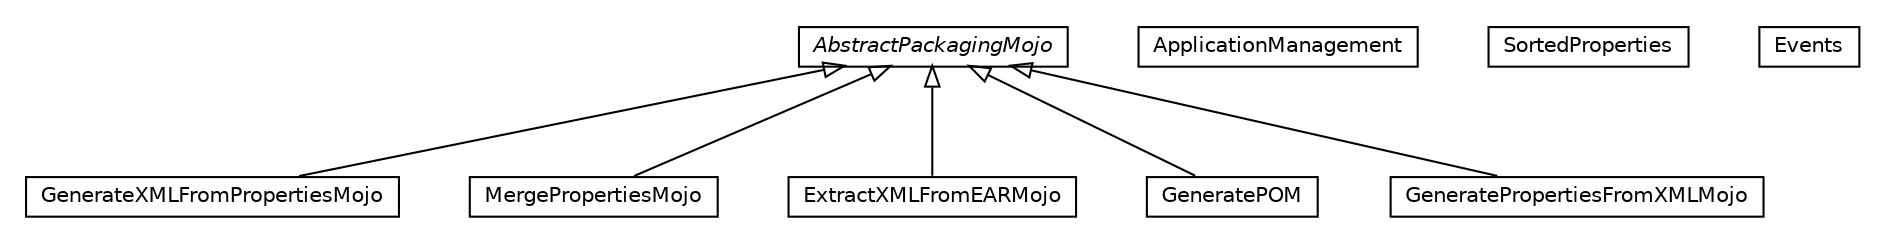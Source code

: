 #!/usr/local/bin/dot
#
# Class diagram 
# Generated by UMLGraph version R5_6-24-gf6e263 (http://www.umlgraph.org/)
#

digraph G {
	edge [fontname="Helvetica",fontsize=10,labelfontname="Helvetica",labelfontsize=10];
	node [fontname="Helvetica",fontsize=10,shape=plaintext];
	nodesep=0.25;
	ranksep=0.5;
	// fr.fastconnect.factory.tibco.bw.maven.packaging.GenerateXMLFromPropertiesMojo
	c143 [label=<<table title="fr.fastconnect.factory.tibco.bw.maven.packaging.GenerateXMLFromPropertiesMojo" border="0" cellborder="1" cellspacing="0" cellpadding="2" port="p" href="./GenerateXMLFromPropertiesMojo.html">
		<tr><td><table border="0" cellspacing="0" cellpadding="1">
<tr><td align="center" balign="center"> GenerateXMLFromPropertiesMojo </td></tr>
		</table></td></tr>
		</table>>, URL="./GenerateXMLFromPropertiesMojo.html", fontname="Helvetica", fontcolor="black", fontsize=10.0];
	// fr.fastconnect.factory.tibco.bw.maven.packaging.MergePropertiesMojo
	c144 [label=<<table title="fr.fastconnect.factory.tibco.bw.maven.packaging.MergePropertiesMojo" border="0" cellborder="1" cellspacing="0" cellpadding="2" port="p" href="./MergePropertiesMojo.html">
		<tr><td><table border="0" cellspacing="0" cellpadding="1">
<tr><td align="center" balign="center"> MergePropertiesMojo </td></tr>
		</table></td></tr>
		</table>>, URL="./MergePropertiesMojo.html", fontname="Helvetica", fontcolor="black", fontsize=10.0];
	// fr.fastconnect.factory.tibco.bw.maven.packaging.ExtractXMLFromEARMojo
	c145 [label=<<table title="fr.fastconnect.factory.tibco.bw.maven.packaging.ExtractXMLFromEARMojo" border="0" cellborder="1" cellspacing="0" cellpadding="2" port="p" href="./ExtractXMLFromEARMojo.html">
		<tr><td><table border="0" cellspacing="0" cellpadding="1">
<tr><td align="center" balign="center"> ExtractXMLFromEARMojo </td></tr>
		</table></td></tr>
		</table>>, URL="./ExtractXMLFromEARMojo.html", fontname="Helvetica", fontcolor="black", fontsize=10.0];
	// fr.fastconnect.factory.tibco.bw.maven.packaging.GeneratePOM
	c146 [label=<<table title="fr.fastconnect.factory.tibco.bw.maven.packaging.GeneratePOM" border="0" cellborder="1" cellspacing="0" cellpadding="2" port="p" href="./GeneratePOM.html">
		<tr><td><table border="0" cellspacing="0" cellpadding="1">
<tr><td align="center" balign="center"> GeneratePOM </td></tr>
		</table></td></tr>
		</table>>, URL="./GeneratePOM.html", fontname="Helvetica", fontcolor="black", fontsize=10.0];
	// fr.fastconnect.factory.tibco.bw.maven.packaging.ApplicationManagement
	c147 [label=<<table title="fr.fastconnect.factory.tibco.bw.maven.packaging.ApplicationManagement" border="0" cellborder="1" cellspacing="0" cellpadding="2" port="p" href="./ApplicationManagement.html">
		<tr><td><table border="0" cellspacing="0" cellpadding="1">
<tr><td align="center" balign="center"> ApplicationManagement </td></tr>
		</table></td></tr>
		</table>>, URL="./ApplicationManagement.html", fontname="Helvetica", fontcolor="black", fontsize=10.0];
	// fr.fastconnect.factory.tibco.bw.maven.packaging.ApplicationManagement.SortedProperties
	c148 [label=<<table title="fr.fastconnect.factory.tibco.bw.maven.packaging.ApplicationManagement.SortedProperties" border="0" cellborder="1" cellspacing="0" cellpadding="2" port="p" href="./ApplicationManagement.SortedProperties.html">
		<tr><td><table border="0" cellspacing="0" cellpadding="1">
<tr><td align="center" balign="center"> SortedProperties </td></tr>
		</table></td></tr>
		</table>>, URL="./ApplicationManagement.SortedProperties.html", fontname="Helvetica", fontcolor="black", fontsize=10.0];
	// fr.fastconnect.factory.tibco.bw.maven.packaging.GeneratePropertiesFromXMLMojo
	c149 [label=<<table title="fr.fastconnect.factory.tibco.bw.maven.packaging.GeneratePropertiesFromXMLMojo" border="0" cellborder="1" cellspacing="0" cellpadding="2" port="p" href="./GeneratePropertiesFromXMLMojo.html">
		<tr><td><table border="0" cellspacing="0" cellpadding="1">
<tr><td align="center" balign="center"> GeneratePropertiesFromXMLMojo </td></tr>
		</table></td></tr>
		</table>>, URL="./GeneratePropertiesFromXMLMojo.html", fontname="Helvetica", fontcolor="black", fontsize=10.0];
	// fr.fastconnect.factory.tibco.bw.maven.packaging.AbstractPackagingMojo
	c150 [label=<<table title="fr.fastconnect.factory.tibco.bw.maven.packaging.AbstractPackagingMojo" border="0" cellborder="1" cellspacing="0" cellpadding="2" port="p" href="./AbstractPackagingMojo.html">
		<tr><td><table border="0" cellspacing="0" cellpadding="1">
<tr><td align="center" balign="center"><font face="Helvetica-Oblique"> AbstractPackagingMojo </font></td></tr>
		</table></td></tr>
		</table>>, URL="./AbstractPackagingMojo.html", fontname="Helvetica", fontcolor="black", fontsize=10.0];
	// fr.fastconnect.factory.tibco.bw.maven.packaging.Events
	c151 [label=<<table title="fr.fastconnect.factory.tibco.bw.maven.packaging.Events" border="0" cellborder="1" cellspacing="0" cellpadding="2" port="p" href="./Events.html">
		<tr><td><table border="0" cellspacing="0" cellpadding="1">
<tr><td align="center" balign="center"> Events </td></tr>
		</table></td></tr>
		</table>>, URL="./Events.html", fontname="Helvetica", fontcolor="black", fontsize=10.0];
	//fr.fastconnect.factory.tibco.bw.maven.packaging.GenerateXMLFromPropertiesMojo extends fr.fastconnect.factory.tibco.bw.maven.packaging.AbstractPackagingMojo
	c150:p -> c143:p [dir=back,arrowtail=empty];
	//fr.fastconnect.factory.tibco.bw.maven.packaging.MergePropertiesMojo extends fr.fastconnect.factory.tibco.bw.maven.packaging.AbstractPackagingMojo
	c150:p -> c144:p [dir=back,arrowtail=empty];
	//fr.fastconnect.factory.tibco.bw.maven.packaging.ExtractXMLFromEARMojo extends fr.fastconnect.factory.tibco.bw.maven.packaging.AbstractPackagingMojo
	c150:p -> c145:p [dir=back,arrowtail=empty];
	//fr.fastconnect.factory.tibco.bw.maven.packaging.GeneratePOM extends fr.fastconnect.factory.tibco.bw.maven.packaging.AbstractPackagingMojo
	c150:p -> c146:p [dir=back,arrowtail=empty];
	//fr.fastconnect.factory.tibco.bw.maven.packaging.GeneratePropertiesFromXMLMojo extends fr.fastconnect.factory.tibco.bw.maven.packaging.AbstractPackagingMojo
	c150:p -> c149:p [dir=back,arrowtail=empty];
}

